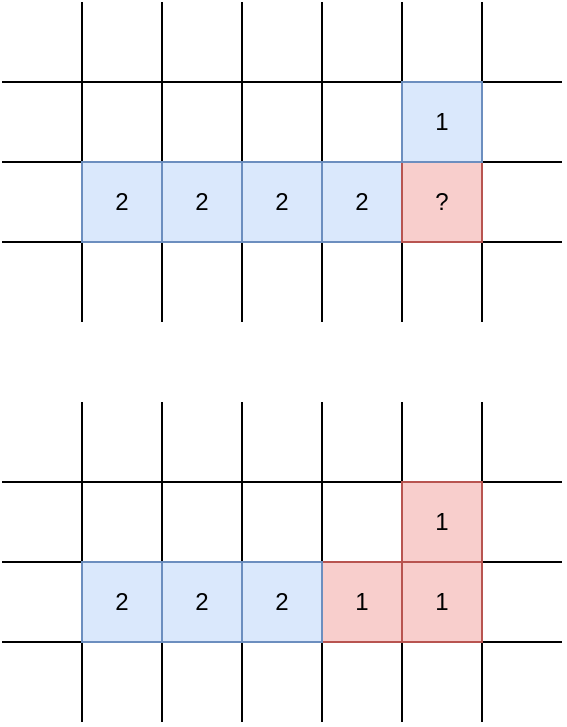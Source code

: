 <mxfile version="17.2.4" type="device"><diagram id="zoeTWgzG7mUq8UpCMNO_" name="Page-1"><mxGraphModel dx="668" dy="527" grid="1" gridSize="10" guides="1" tooltips="1" connect="1" arrows="1" fold="1" page="1" pageScale="1" pageWidth="850" pageHeight="1100" math="0" shadow="0"><root><mxCell id="0"/><mxCell id="1" parent="0"/><mxCell id="Mu_2gysKhIT0H5JDP4am-1" value="" style="endArrow=none;html=1;rounded=0;" edge="1" parent="1"><mxGeometry width="50" height="50" relative="1" as="geometry"><mxPoint x="320.0" y="320" as="sourcePoint"/><mxPoint x="320.0" y="160" as="targetPoint"/></mxGeometry></mxCell><mxCell id="Mu_2gysKhIT0H5JDP4am-2" value="" style="endArrow=none;html=1;rounded=0;" edge="1" parent="1"><mxGeometry width="50" height="50" relative="1" as="geometry"><mxPoint x="160" y="200" as="sourcePoint"/><mxPoint x="440" y="200" as="targetPoint"/></mxGeometry></mxCell><mxCell id="Mu_2gysKhIT0H5JDP4am-3" value="" style="endArrow=none;html=1;rounded=0;" edge="1" parent="1"><mxGeometry width="50" height="50" relative="1" as="geometry"><mxPoint x="360" y="320" as="sourcePoint"/><mxPoint x="360" y="160" as="targetPoint"/></mxGeometry></mxCell><mxCell id="Mu_2gysKhIT0H5JDP4am-4" value="" style="endArrow=none;html=1;rounded=0;" edge="1" parent="1"><mxGeometry width="50" height="50" relative="1" as="geometry"><mxPoint x="400" y="320" as="sourcePoint"/><mxPoint x="400" y="160" as="targetPoint"/></mxGeometry></mxCell><mxCell id="Mu_2gysKhIT0H5JDP4am-5" value="" style="endArrow=none;html=1;rounded=0;" edge="1" parent="1"><mxGeometry width="50" height="50" relative="1" as="geometry"><mxPoint x="160" y="240" as="sourcePoint"/><mxPoint x="440" y="240" as="targetPoint"/></mxGeometry></mxCell><mxCell id="Mu_2gysKhIT0H5JDP4am-6" value="" style="endArrow=none;html=1;rounded=0;" edge="1" parent="1"><mxGeometry width="50" height="50" relative="1" as="geometry"><mxPoint x="160" y="280" as="sourcePoint"/><mxPoint x="440" y="280" as="targetPoint"/></mxGeometry></mxCell><mxCell id="Mu_2gysKhIT0H5JDP4am-7" value="2" style="rounded=0;whiteSpace=wrap;html=1;fillColor=#dae8fc;strokeColor=#6c8ebf;" vertex="1" parent="1"><mxGeometry x="320" y="240" width="40" height="40" as="geometry"/></mxCell><mxCell id="Mu_2gysKhIT0H5JDP4am-8" value="?" style="rounded=0;whiteSpace=wrap;html=1;fillColor=#f8cecc;strokeColor=#b85450;" vertex="1" parent="1"><mxGeometry x="360" y="240" width="40" height="40" as="geometry"/></mxCell><mxCell id="Mu_2gysKhIT0H5JDP4am-9" value="1" style="rounded=0;whiteSpace=wrap;html=1;fillColor=#dae8fc;strokeColor=#6c8ebf;" vertex="1" parent="1"><mxGeometry x="360" y="200" width="40" height="40" as="geometry"/></mxCell><mxCell id="Mu_2gysKhIT0H5JDP4am-19" value="" style="endArrow=none;html=1;rounded=0;" edge="1" parent="1"><mxGeometry width="50" height="50" relative="1" as="geometry"><mxPoint x="280.0" y="320" as="sourcePoint"/><mxPoint x="280.0" y="160" as="targetPoint"/></mxGeometry></mxCell><mxCell id="Mu_2gysKhIT0H5JDP4am-20" value="" style="endArrow=none;html=1;rounded=0;" edge="1" parent="1"><mxGeometry width="50" height="50" relative="1" as="geometry"><mxPoint x="240.0" y="320" as="sourcePoint"/><mxPoint x="240.0" y="160" as="targetPoint"/></mxGeometry></mxCell><mxCell id="Mu_2gysKhIT0H5JDP4am-21" value="" style="endArrow=none;html=1;rounded=0;" edge="1" parent="1"><mxGeometry width="50" height="50" relative="1" as="geometry"><mxPoint x="200.0" y="320" as="sourcePoint"/><mxPoint x="200.0" y="160" as="targetPoint"/></mxGeometry></mxCell><mxCell id="Mu_2gysKhIT0H5JDP4am-22" value="2" style="rounded=0;whiteSpace=wrap;html=1;fillColor=#dae8fc;strokeColor=#6c8ebf;" vertex="1" parent="1"><mxGeometry x="280" y="240" width="40" height="40" as="geometry"/></mxCell><mxCell id="Mu_2gysKhIT0H5JDP4am-23" value="2" style="rounded=0;whiteSpace=wrap;html=1;fillColor=#dae8fc;strokeColor=#6c8ebf;" vertex="1" parent="1"><mxGeometry x="240" y="240" width="40" height="40" as="geometry"/></mxCell><mxCell id="Mu_2gysKhIT0H5JDP4am-24" value="2" style="rounded=0;whiteSpace=wrap;html=1;fillColor=#dae8fc;strokeColor=#6c8ebf;" vertex="1" parent="1"><mxGeometry x="200" y="240" width="40" height="40" as="geometry"/></mxCell><mxCell id="Mu_2gysKhIT0H5JDP4am-25" value="" style="endArrow=none;html=1;rounded=0;" edge="1" parent="1"><mxGeometry width="50" height="50" relative="1" as="geometry"><mxPoint x="320.0" y="520" as="sourcePoint"/><mxPoint x="320.0" y="360" as="targetPoint"/></mxGeometry></mxCell><mxCell id="Mu_2gysKhIT0H5JDP4am-26" value="" style="endArrow=none;html=1;rounded=0;" edge="1" parent="1"><mxGeometry width="50" height="50" relative="1" as="geometry"><mxPoint x="160.0" y="400" as="sourcePoint"/><mxPoint x="440" y="400" as="targetPoint"/></mxGeometry></mxCell><mxCell id="Mu_2gysKhIT0H5JDP4am-27" value="" style="endArrow=none;html=1;rounded=0;" edge="1" parent="1"><mxGeometry width="50" height="50" relative="1" as="geometry"><mxPoint x="360" y="520" as="sourcePoint"/><mxPoint x="360" y="360" as="targetPoint"/></mxGeometry></mxCell><mxCell id="Mu_2gysKhIT0H5JDP4am-28" value="" style="endArrow=none;html=1;rounded=0;" edge="1" parent="1"><mxGeometry width="50" height="50" relative="1" as="geometry"><mxPoint x="400" y="520" as="sourcePoint"/><mxPoint x="400" y="360" as="targetPoint"/></mxGeometry></mxCell><mxCell id="Mu_2gysKhIT0H5JDP4am-29" value="" style="endArrow=none;html=1;rounded=0;" edge="1" parent="1"><mxGeometry width="50" height="50" relative="1" as="geometry"><mxPoint x="160.0" y="440" as="sourcePoint"/><mxPoint x="440" y="440" as="targetPoint"/></mxGeometry></mxCell><mxCell id="Mu_2gysKhIT0H5JDP4am-30" value="" style="endArrow=none;html=1;rounded=0;" edge="1" parent="1"><mxGeometry width="50" height="50" relative="1" as="geometry"><mxPoint x="160.0" y="480" as="sourcePoint"/><mxPoint x="440" y="480" as="targetPoint"/></mxGeometry></mxCell><mxCell id="Mu_2gysKhIT0H5JDP4am-31" value="1" style="rounded=0;whiteSpace=wrap;html=1;fillColor=#f8cecc;strokeColor=#b85450;" vertex="1" parent="1"><mxGeometry x="320" y="440" width="40" height="40" as="geometry"/></mxCell><mxCell id="Mu_2gysKhIT0H5JDP4am-32" value="1" style="rounded=0;whiteSpace=wrap;html=1;fillColor=#f8cecc;strokeColor=#b85450;" vertex="1" parent="1"><mxGeometry x="360" y="440" width="40" height="40" as="geometry"/></mxCell><mxCell id="Mu_2gysKhIT0H5JDP4am-33" value="1" style="rounded=0;whiteSpace=wrap;html=1;fillColor=#f8cecc;strokeColor=#b85450;" vertex="1" parent="1"><mxGeometry x="360" y="400" width="40" height="40" as="geometry"/></mxCell><mxCell id="Mu_2gysKhIT0H5JDP4am-34" value="" style="endArrow=none;html=1;rounded=0;" edge="1" parent="1"><mxGeometry width="50" height="50" relative="1" as="geometry"><mxPoint x="280.0" y="520" as="sourcePoint"/><mxPoint x="280.0" y="360" as="targetPoint"/></mxGeometry></mxCell><mxCell id="Mu_2gysKhIT0H5JDP4am-35" value="" style="endArrow=none;html=1;rounded=0;" edge="1" parent="1"><mxGeometry width="50" height="50" relative="1" as="geometry"><mxPoint x="240.0" y="520" as="sourcePoint"/><mxPoint x="240.0" y="360" as="targetPoint"/></mxGeometry></mxCell><mxCell id="Mu_2gysKhIT0H5JDP4am-36" value="" style="endArrow=none;html=1;rounded=0;" edge="1" parent="1"><mxGeometry width="50" height="50" relative="1" as="geometry"><mxPoint x="200.0" y="520" as="sourcePoint"/><mxPoint x="200.0" y="360" as="targetPoint"/></mxGeometry></mxCell><mxCell id="Mu_2gysKhIT0H5JDP4am-37" value="2" style="rounded=0;whiteSpace=wrap;html=1;fillColor=#dae8fc;strokeColor=#6c8ebf;" vertex="1" parent="1"><mxGeometry x="280" y="440" width="40" height="40" as="geometry"/></mxCell><mxCell id="Mu_2gysKhIT0H5JDP4am-38" value="2" style="rounded=0;whiteSpace=wrap;html=1;fillColor=#dae8fc;strokeColor=#6c8ebf;" vertex="1" parent="1"><mxGeometry x="240" y="440" width="40" height="40" as="geometry"/></mxCell><mxCell id="Mu_2gysKhIT0H5JDP4am-39" value="2" style="rounded=0;whiteSpace=wrap;html=1;fillColor=#dae8fc;strokeColor=#6c8ebf;" vertex="1" parent="1"><mxGeometry x="200" y="440" width="40" height="40" as="geometry"/></mxCell></root></mxGraphModel></diagram></mxfile>